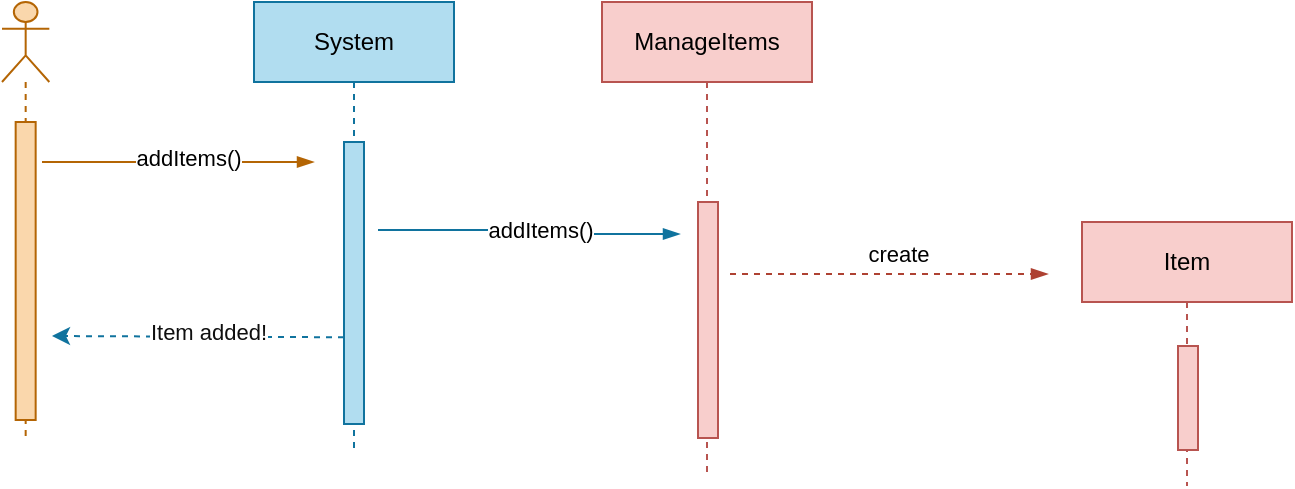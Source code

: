 <mxfile version="21.1.2" type="device">
  <diagram name="Page-1" id="jpT_OTfUY6JzhKqUOGub">
    <mxGraphModel dx="863" dy="505" grid="0" gridSize="10" guides="1" tooltips="1" connect="1" arrows="1" fold="1" page="1" pageScale="1" pageWidth="700" pageHeight="300" math="0" shadow="0">
      <root>
        <mxCell id="0" />
        <mxCell id="1" parent="0" />
        <mxCell id="iqpPtFEn1PFmUNH_TUuI-1" value="" style="group" vertex="1" connectable="0" parent="1">
          <mxGeometry x="27" y="29" width="645" height="242" as="geometry" />
        </mxCell>
        <mxCell id="v6ifis_MIy_HCVxCKEuu-20" value="" style="shape=umlLifeline;perimeter=lifelinePerimeter;whiteSpace=wrap;html=1;container=1;dropTarget=0;collapsible=0;recursiveResize=0;outlineConnect=0;portConstraint=eastwest;newEdgeStyle={&quot;edgeStyle&quot;:&quot;elbowEdgeStyle&quot;,&quot;elbow&quot;:&quot;vertical&quot;,&quot;curved&quot;:0,&quot;rounded&quot;:0};participant=umlActor;fillColor=#fad7ac;strokeColor=#b46504;" parent="iqpPtFEn1PFmUNH_TUuI-1" vertex="1">
          <mxGeometry width="23.67" height="219" as="geometry" />
        </mxCell>
        <mxCell id="v6ifis_MIy_HCVxCKEuu-21" value="" style="html=1;points=[];perimeter=orthogonalPerimeter;outlineConnect=0;targetShapes=umlLifeline;portConstraint=eastwest;newEdgeStyle={&quot;edgeStyle&quot;:&quot;elbowEdgeStyle&quot;,&quot;elbow&quot;:&quot;vertical&quot;,&quot;curved&quot;:0,&quot;rounded&quot;:0};fillColor=#fad7ac;strokeColor=#b46504;" parent="v6ifis_MIy_HCVxCKEuu-20" vertex="1">
          <mxGeometry x="6.83" y="60" width="10" height="149" as="geometry" />
        </mxCell>
        <mxCell id="v6ifis_MIy_HCVxCKEuu-22" value="System" style="shape=umlLifeline;perimeter=lifelinePerimeter;whiteSpace=wrap;html=1;container=1;dropTarget=0;collapsible=0;recursiveResize=0;outlineConnect=0;portConstraint=eastwest;newEdgeStyle={&quot;edgeStyle&quot;:&quot;elbowEdgeStyle&quot;,&quot;elbow&quot;:&quot;vertical&quot;,&quot;curved&quot;:0,&quot;rounded&quot;:0};fillColor=#b1ddf0;strokeColor=#10739e;" parent="iqpPtFEn1PFmUNH_TUuI-1" vertex="1">
          <mxGeometry x="126" width="100" height="226" as="geometry" />
        </mxCell>
        <mxCell id="v6ifis_MIy_HCVxCKEuu-23" value="" style="html=1;points=[];perimeter=orthogonalPerimeter;outlineConnect=0;targetShapes=umlLifeline;portConstraint=eastwest;newEdgeStyle={&quot;edgeStyle&quot;:&quot;elbowEdgeStyle&quot;,&quot;elbow&quot;:&quot;vertical&quot;,&quot;curved&quot;:0,&quot;rounded&quot;:0};fillColor=#b1ddf0;strokeColor=#10739e;" parent="v6ifis_MIy_HCVxCKEuu-22" vertex="1">
          <mxGeometry x="45" y="70" width="10" height="141" as="geometry" />
        </mxCell>
        <mxCell id="v6ifis_MIy_HCVxCKEuu-24" value="ManageItems" style="shape=umlLifeline;perimeter=lifelinePerimeter;whiteSpace=wrap;html=1;container=1;dropTarget=0;collapsible=0;recursiveResize=0;outlineConnect=0;portConstraint=eastwest;newEdgeStyle={&quot;edgeStyle&quot;:&quot;elbowEdgeStyle&quot;,&quot;elbow&quot;:&quot;vertical&quot;,&quot;curved&quot;:0,&quot;rounded&quot;:0};fillColor=#f8cecc;strokeColor=#b85450;movable=1;resizable=1;rotatable=1;deletable=1;editable=1;locked=0;connectable=1;" parent="iqpPtFEn1PFmUNH_TUuI-1" vertex="1">
          <mxGeometry x="300" width="105" height="235" as="geometry" />
        </mxCell>
        <mxCell id="v6ifis_MIy_HCVxCKEuu-25" value="" style="html=1;points=[];perimeter=orthogonalPerimeter;outlineConnect=0;targetShapes=umlLifeline;portConstraint=eastwest;newEdgeStyle={&quot;edgeStyle&quot;:&quot;elbowEdgeStyle&quot;,&quot;elbow&quot;:&quot;vertical&quot;,&quot;curved&quot;:0,&quot;rounded&quot;:0};fillColor=#f8cecc;strokeColor=#b85450;" parent="v6ifis_MIy_HCVxCKEuu-24" vertex="1">
          <mxGeometry x="48" y="100" width="10" height="118" as="geometry" />
        </mxCell>
        <mxCell id="v6ifis_MIy_HCVxCKEuu-26" value="" style="edgeStyle=elbowEdgeStyle;fontSize=12;html=1;endArrow=blockThin;endFill=1;rounded=0;fillColor=#fad7ac;strokeColor=#b46504;" parent="iqpPtFEn1PFmUNH_TUuI-1" edge="1">
          <mxGeometry width="160" relative="1" as="geometry">
            <mxPoint x="20" y="80" as="sourcePoint" />
            <mxPoint x="156" y="80" as="targetPoint" />
          </mxGeometry>
        </mxCell>
        <mxCell id="v6ifis_MIy_HCVxCKEuu-27" value="addItems()" style="edgeLabel;html=1;align=center;verticalAlign=middle;resizable=0;points=[];" parent="v6ifis_MIy_HCVxCKEuu-26" vertex="1" connectable="0">
          <mxGeometry x="0.076" y="2" relative="1" as="geometry">
            <mxPoint as="offset" />
          </mxGeometry>
        </mxCell>
        <mxCell id="v6ifis_MIy_HCVxCKEuu-33" value="" style="edgeStyle=elbowEdgeStyle;fontSize=12;html=1;endArrow=blockThin;endFill=1;rounded=0;fillColor=#b1ddf0;strokeColor=#10739e;" parent="iqpPtFEn1PFmUNH_TUuI-1" edge="1">
          <mxGeometry width="160" relative="1" as="geometry">
            <mxPoint x="188" y="114" as="sourcePoint" />
            <mxPoint x="339" y="116" as="targetPoint" />
          </mxGeometry>
        </mxCell>
        <mxCell id="v6ifis_MIy_HCVxCKEuu-34" value="addItems()" style="edgeLabel;html=1;align=center;verticalAlign=middle;resizable=0;points=[];" parent="v6ifis_MIy_HCVxCKEuu-33" vertex="1" connectable="0">
          <mxGeometry x="0.076" y="2" relative="1" as="geometry">
            <mxPoint as="offset" />
          </mxGeometry>
        </mxCell>
        <mxCell id="v6ifis_MIy_HCVxCKEuu-35" value="Item" style="shape=umlLifeline;perimeter=lifelinePerimeter;whiteSpace=wrap;html=1;container=1;dropTarget=0;collapsible=0;recursiveResize=0;outlineConnect=0;portConstraint=eastwest;newEdgeStyle={&quot;edgeStyle&quot;:&quot;elbowEdgeStyle&quot;,&quot;elbow&quot;:&quot;vertical&quot;,&quot;curved&quot;:0,&quot;rounded&quot;:0};fillColor=#f8cecc;strokeColor=#b85450;movable=1;resizable=1;rotatable=1;deletable=1;editable=1;locked=0;connectable=1;" parent="iqpPtFEn1PFmUNH_TUuI-1" vertex="1">
          <mxGeometry x="540" y="110" width="105" height="132" as="geometry" />
        </mxCell>
        <mxCell id="v6ifis_MIy_HCVxCKEuu-36" value="" style="html=1;points=[];perimeter=orthogonalPerimeter;outlineConnect=0;targetShapes=umlLifeline;portConstraint=eastwest;newEdgeStyle={&quot;edgeStyle&quot;:&quot;elbowEdgeStyle&quot;,&quot;elbow&quot;:&quot;vertical&quot;,&quot;curved&quot;:0,&quot;rounded&quot;:0};fillColor=#f8cecc;strokeColor=#b85450;movable=1;resizable=1;rotatable=1;deletable=1;editable=1;locked=0;connectable=1;" parent="v6ifis_MIy_HCVxCKEuu-35" vertex="1">
          <mxGeometry x="48" y="62" width="10" height="52" as="geometry" />
        </mxCell>
        <mxCell id="v6ifis_MIy_HCVxCKEuu-37" value="" style="edgeStyle=elbowEdgeStyle;fontSize=12;html=1;endArrow=blockThin;endFill=1;rounded=0;fillColor=#fad9d5;strokeColor=#ae4132;dashed=1;" parent="iqpPtFEn1PFmUNH_TUuI-1" edge="1">
          <mxGeometry width="160" relative="1" as="geometry">
            <mxPoint x="364" y="136" as="sourcePoint" />
            <mxPoint x="523" y="136" as="targetPoint" />
            <Array as="points">
              <mxPoint x="391" y="49" />
              <mxPoint x="499" y="127" />
            </Array>
          </mxGeometry>
        </mxCell>
        <mxCell id="v6ifis_MIy_HCVxCKEuu-38" value="create" style="edgeLabel;html=1;align=center;verticalAlign=middle;resizable=0;points=[];" parent="v6ifis_MIy_HCVxCKEuu-37" vertex="1" connectable="0">
          <mxGeometry x="0.076" y="2" relative="1" as="geometry">
            <mxPoint x="-2" y="-8" as="offset" />
          </mxGeometry>
        </mxCell>
        <mxCell id="2Pob9UlFNHP9vSpwuBit-17" value="" style="endArrow=classic;html=1;rounded=0;strokeColor=#10739e;dashed=1;fontColor=#1A1A1A;fillColor=#b1ddf0;" parent="iqpPtFEn1PFmUNH_TUuI-1" edge="1">
          <mxGeometry relative="1" as="geometry">
            <mxPoint x="171" y="167.62" as="sourcePoint" />
            <mxPoint x="25" y="167" as="targetPoint" />
            <Array as="points">
              <mxPoint x="167" y="167.62" />
            </Array>
          </mxGeometry>
        </mxCell>
        <mxCell id="2Pob9UlFNHP9vSpwuBit-18" value="Item added!" style="edgeLabel;html=1;align=center;verticalAlign=middle;resizable=0;points=[];fontColor=#0F0F0F;" parent="2Pob9UlFNHP9vSpwuBit-17" vertex="1" connectable="0">
          <mxGeometry x="-0.06" y="-3" relative="1" as="geometry">
            <mxPoint as="offset" />
          </mxGeometry>
        </mxCell>
      </root>
    </mxGraphModel>
  </diagram>
</mxfile>
